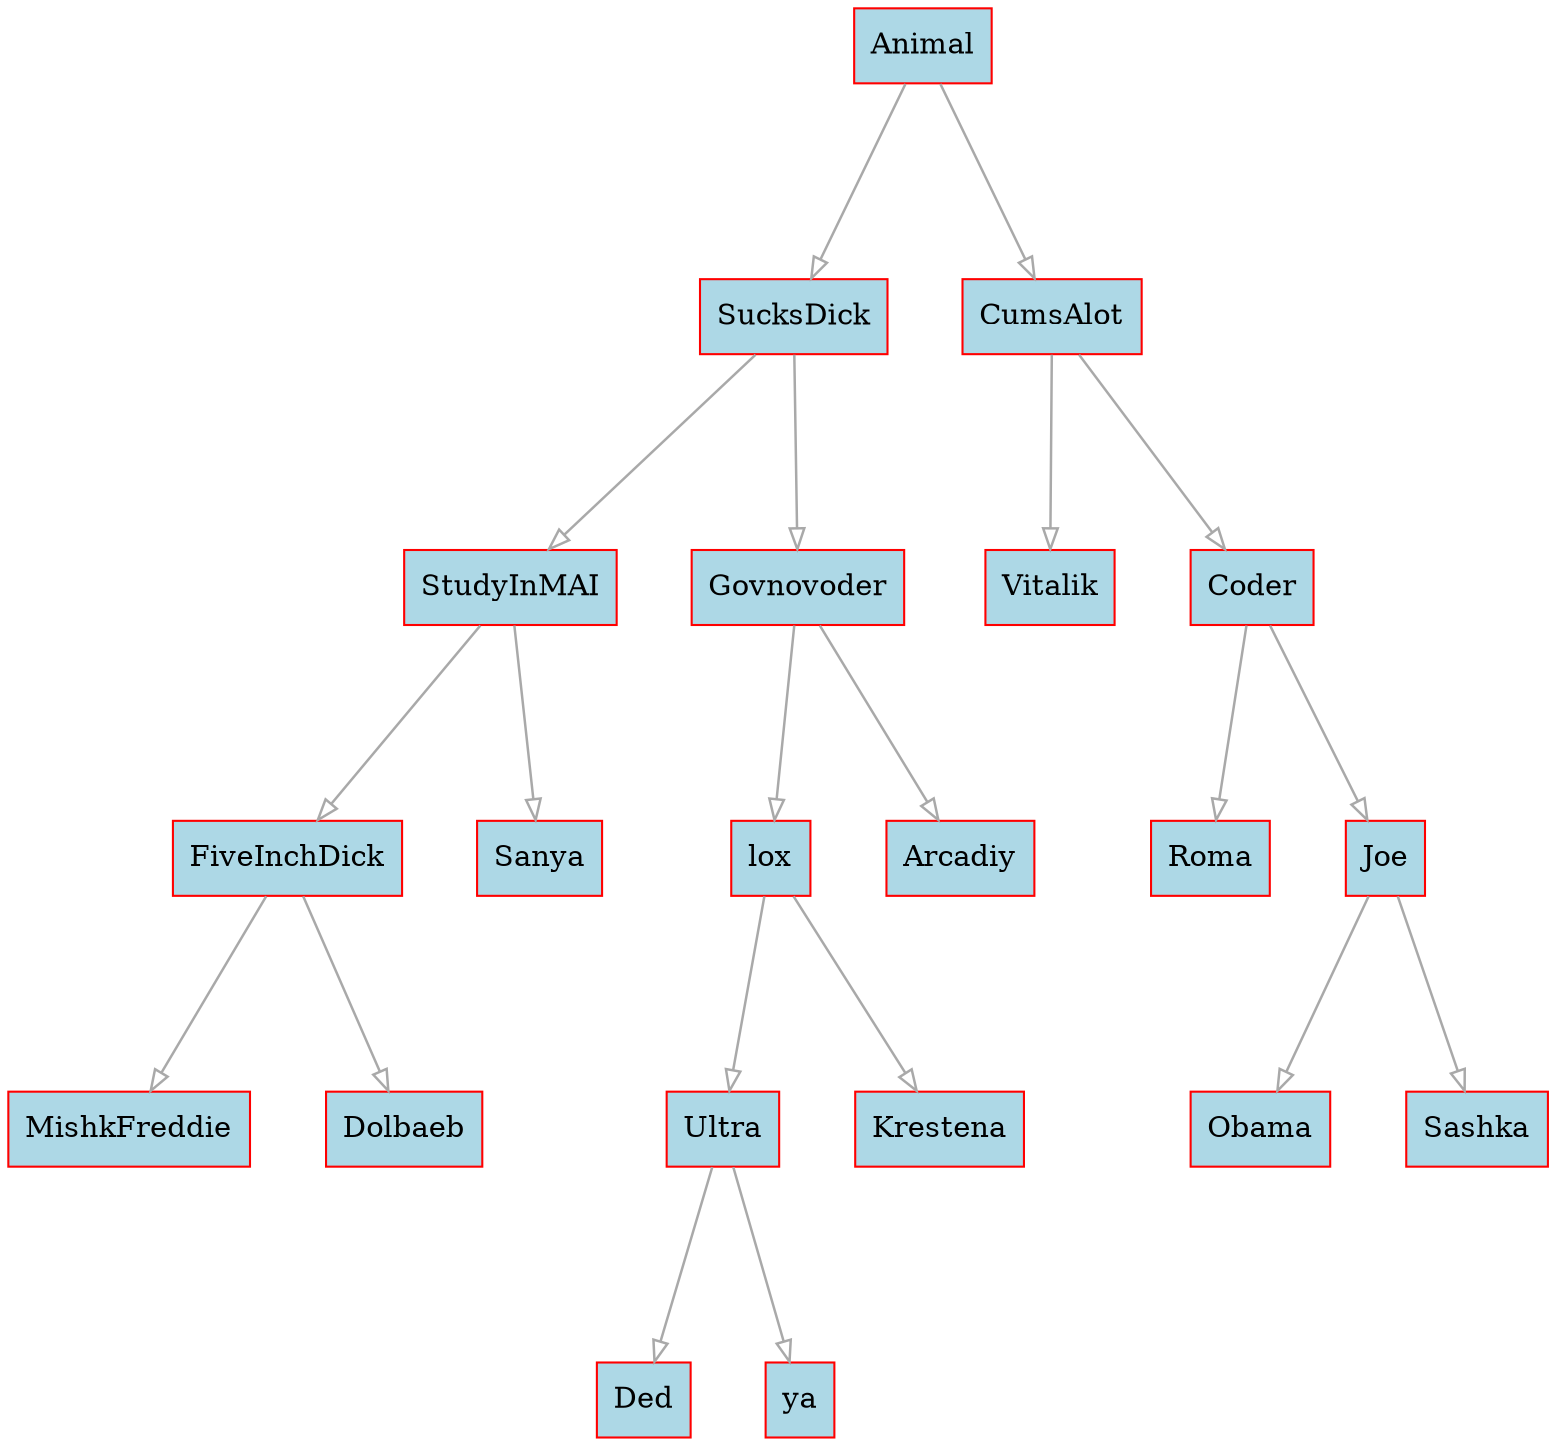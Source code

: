 
    digraph g {
        dpi      = 200;
        fontname = "Comic Sans MS";
        fontsize = 20;
        rankdir   =  TB;
        edge [color = darkgrey, arrowhead = onormal, arrowsize = 1, penwidth = 1.2]
        graph[fillcolor = lightgreen, ranksep = 1.3, nodesep = 0.5,
        style = "rounded, filled",color = green, penwidth = 2]

    Node00000000010524b0[shape=rectangle, color="red", width=0.2, style="filled",fillcolor="lightblue", label="Animal"] 
 
Node0000000001052550[shape=rectangle, color="red", width=0.2, style="filled",fillcolor="lightblue", label="SucksDick"] 
 
Node00000000010525f0[shape=rectangle, color="red", width=0.2, style="filled",fillcolor="lightblue", label="StudyInMAI"] 
 
Node0000000001052690[shape=rectangle, color="red", width=0.2, style="filled",fillcolor="lightblue", label="FiveInchDick"] 
 
Node00000000010526c0[shape=rectangle, color="red", width=0.2, style="filled",fillcolor="lightblue", label="MishkFreddie"] 
 
Node0000000001057970[shape=rectangle, color="red", width=0.2, style="filled",fillcolor="lightblue", label="Dolbaeb"] 
 
Node0000000001057a10[shape=rectangle, color="red", width=0.2, style="filled",fillcolor="lightblue", label="Sanya"] 
 
Node0000000001057ab0[shape=rectangle, color="red", width=0.2, style="filled",fillcolor="lightblue", label="Govnovoder"] 
 
Node0000000001057b50[shape=rectangle, color="red", width=0.2, style="filled",fillcolor="lightblue", label="lox"] 
 
Node0000000001057f60[shape=rectangle, color="red", width=0.2, style="filled",fillcolor="lightblue", label="Ultra"] 
 
Node0000000001058050[shape=rectangle, color="red", width=0.2, style="filled",fillcolor="lightblue", label="Ded"] 
 
Node0000000001057bf0[shape=rectangle, color="red", width=0.2, style="filled",fillcolor="lightblue", label="ya"] 
 
Node0000000001057c90[shape=rectangle, color="red", width=0.2, style="filled",fillcolor="lightblue", label="Krestena"] 
 
Node0000000001057d30[shape=rectangle, color="red", width=0.2, style="filled",fillcolor="lightblue", label="Arcadiy"] 
 
Node0000000001057dd0[shape=rectangle, color="red", width=0.2, style="filled",fillcolor="lightblue", label="CumsAlot"] 
 
Node0000000001057e70[shape=rectangle, color="red", width=0.2, style="filled",fillcolor="lightblue", label="Vitalik"] 
 
Node0000000001057ff0[shape=rectangle, color="red", width=0.2, style="filled",fillcolor="lightblue", label="Coder"] 
 
Node0000000001058080[shape=rectangle, color="red", width=0.2, style="filled",fillcolor="lightblue", label="Roma"] 
 
Node00000000010580b0[shape=rectangle, color="red", width=0.2, style="filled",fillcolor="lightblue", label="Joe"] 
 
Node00000000010581d0[shape=rectangle, color="red", width=0.2, style="filled",fillcolor="lightblue", label="Obama"] 
 
Node0000000001058140[shape=rectangle, color="red", width=0.2, style="filled",fillcolor="lightblue", label="Sashka"] 
 
Node00000000010524b0->Node0000000001052550
Node0000000001052550->Node00000000010525f0
Node00000000010525f0->Node0000000001052690
Node0000000001052690->Node00000000010526c0
Node0000000001052690->Node0000000001057970
Node00000000010525f0->Node0000000001057a10
Node0000000001052550->Node0000000001057ab0
Node0000000001057ab0->Node0000000001057b50
Node0000000001057b50->Node0000000001057f60
Node0000000001057f60->Node0000000001058050
Node0000000001057f60->Node0000000001057bf0
Node0000000001057b50->Node0000000001057c90
Node0000000001057ab0->Node0000000001057d30
Node00000000010524b0->Node0000000001057dd0
Node0000000001057dd0->Node0000000001057e70
Node0000000001057dd0->Node0000000001057ff0
Node0000000001057ff0->Node0000000001058080
Node0000000001057ff0->Node00000000010580b0
Node00000000010580b0->Node00000000010581d0
Node00000000010580b0->Node0000000001058140
}

